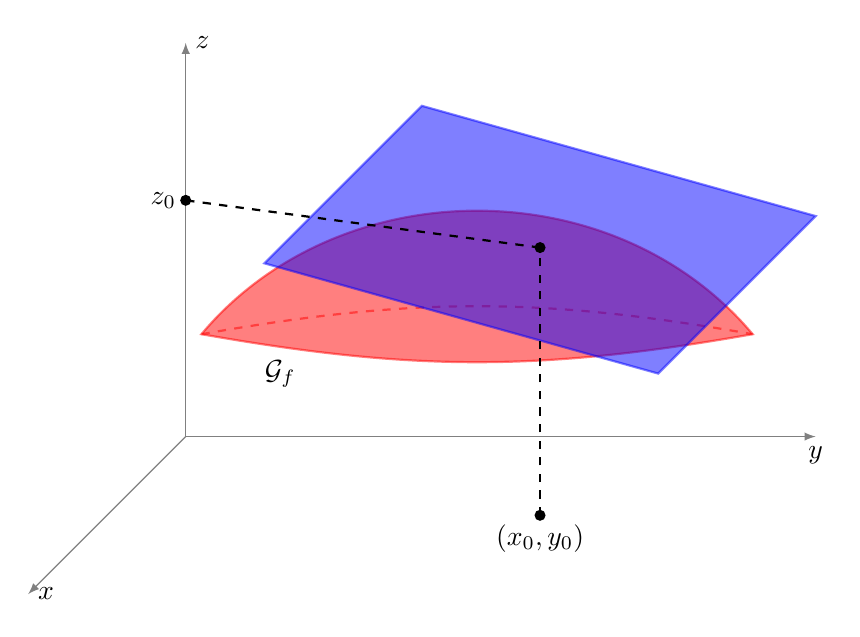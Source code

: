 \begin{tikzpicture}[scale=2]

  % Axes
  \draw[->,>=latex, gray] (0,0)--++(-1,-1) node[right,black] {$x$};
  \draw[->,>=latex, gray] (0,0)--(4,0) node[below,black] {$y$};
  \draw[->,>=latex, gray] (0,0)--(0,2.5) node[right,black] {$z$};

  % Pseudo surface
  \draw [fill=red, draw=red, thick, opacity=0.5] (0.1,0.65) to[bend right=10] ++(3.5,0) to [bend right=50] cycle;

  \draw [dashed, draw=red, thick,  opacity=0.5] (0.1,0.65) to[bend left=10] ++(3.5,0);

  % Plan tangent
  \draw [fill=blue, thick, draw=blue, opacity=0.5] (0.5,1.1)--++(2.5,-0.7)--++(1,1)--++(-2.5,0.7)--cycle;


% (x_0,y_0)
\fill (2.25,-0.5) circle (1pt) node[below] {$(x_0,y_0)$};
\fill (2.25,1.2) circle (1pt);
\draw[dashed, thick] (2.25,-0.5)--++(0,1.7);


\draw[dashed, thick] (2.25,1.2)--(0,1.2+0.3);
\fill (0,1.2+0.3) circle (1pt) node[left]{$z_0$};


\node at (0.6,0.4) {$\mathcal{G}_f$};



\end{tikzpicture}
